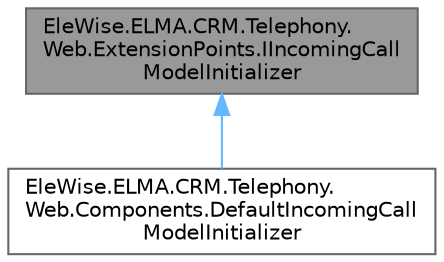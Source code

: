digraph "EleWise.ELMA.CRM.Telephony.Web.ExtensionPoints.IIncomingCallModelInitializer"
{
 // LATEX_PDF_SIZE
  bgcolor="transparent";
  edge [fontname=Helvetica,fontsize=10,labelfontname=Helvetica,labelfontsize=10];
  node [fontname=Helvetica,fontsize=10,shape=box,height=0.2,width=0.4];
  Node1 [id="Node000001",label="EleWise.ELMA.CRM.Telephony.\lWeb.ExtensionPoints.IIncomingCall\lModelInitializer",height=0.2,width=0.4,color="gray40", fillcolor="grey60", style="filled", fontcolor="black",tooltip=" "];
  Node1 -> Node2 [id="edge1_Node000001_Node000002",dir="back",color="steelblue1",style="solid",tooltip=" "];
  Node2 [id="Node000002",label="EleWise.ELMA.CRM.Telephony.\lWeb.Components.DefaultIncomingCall\lModelInitializer",height=0.2,width=0.4,color="gray40", fillcolor="white", style="filled",tooltip=" "];
}

